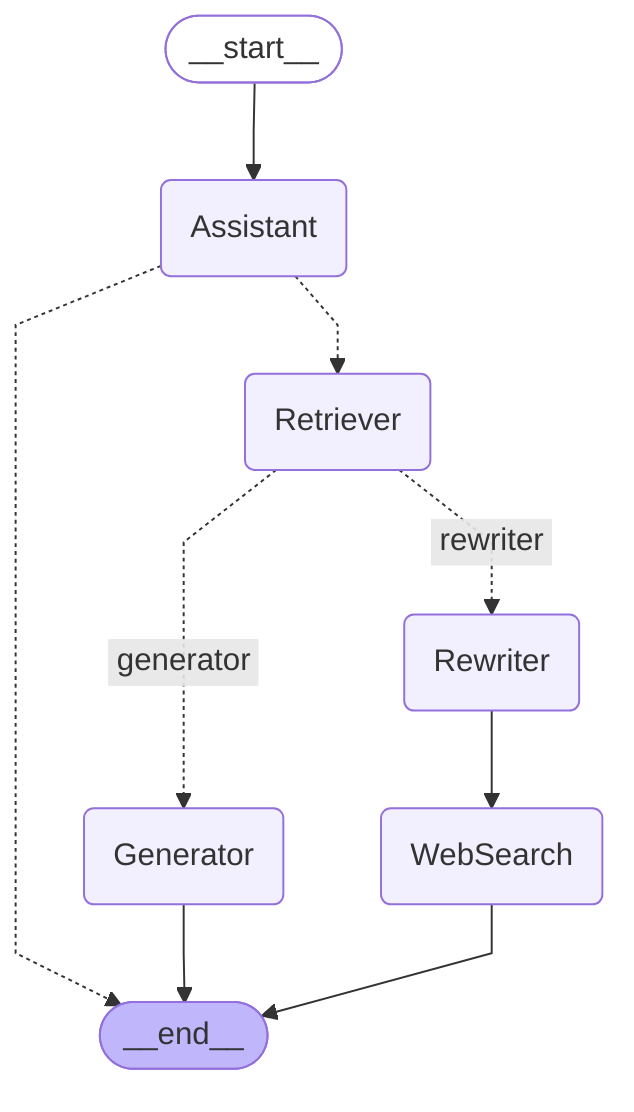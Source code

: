 ---
config:
  flowchart:
    curve: linear
---
graph TD;
	__start__([<p>__start__</p>]):::first
	Assistant(Assistant)
	Retriever(Retriever)
	Generator(Generator)
	Rewriter(Rewriter)
	WebSearch(WebSearch)
	__end__([<p>__end__</p>]):::last
	Assistant -.-> Retriever;
	Assistant -.-> __end__;
	Retriever -. &nbsp;generator&nbsp; .-> Generator;
	Retriever -. &nbsp;rewriter&nbsp; .-> Rewriter;
	Rewriter --> WebSearch;
	__start__ --> Assistant;
	Generator --> __end__;
	WebSearch --> __end__;
	classDef default fill:#f2f0ff,line-height:1.2
	classDef first fill-opacity:0
	classDef last fill:#bfb6fc